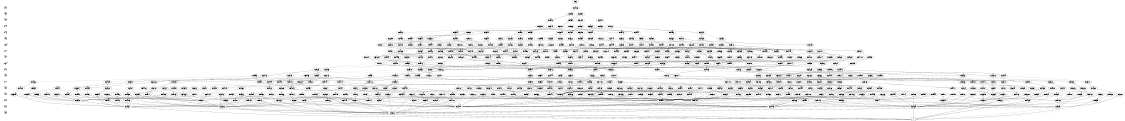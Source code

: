 digraph "DD" {
size = "7.5,10"
center = true;
edge [dir = none];
{ node [shape = plaintext];
  edge [style = invis];
  "CONST NODES" [style = invis];
" b[5] " -> " a[5] " -> " a[4] " -> " b[4] " -> " b[6] " -> " a[6] " -> " op[0] " -> " b[7] " -> " a[7] " -> " op[1] " -> " b[2] " -> " a[2] " -> " b[1] " -> " a[0] " -> " a[1] " -> " b[0] " -> " b[3] " -> " a[3] " -> "CONST NODES"; 
}
{ rank = same; node [shape = box]; edge [style = invis];
"  is_eq  "; }
{ rank = same; " b[5] ";
"0x29733";
}
{ rank = same; " a[5] ";
"0x2f9ed";
"0x2f9e0";
}
{ rank = same; " a[4] ";
"0x2a093";
"0x31ed7";
"0x3d7d4";
"0x29fe9";
}
{ rank = same; " b[4] ";
"0x2f8c4";
"0x3d64d";
"0x29783";
"0x2f8e5";
"0x3a369";
"0x2f62f";
"0x3d617";
"0x3d5de";
}
{ rank = same; " b[6] ";
"0x29fa6";
"0x2a348";
"0x2f84a";
"0x382d9";
"0x2f6dd";
"0x2f3da";
"0x33b02";
"0x2f801";
"0x340ca";
"0x35415";
"0x2f951";
"0x2fa87";
"0x2fa43";
"0x2f499";
}
{ rank = same; " a[6] ";
"0x3d525";
"0x2a32f";
"0x3d550";
"0x2f995";
"0x29a08";
"0x2f925";
"0x3acce";
"0x2f6ce";
"0x2f63d";
"0x3d598";
"0x3d5db";
"0x382be";
"0x2fae4";
"0x2f528";
"0x392a6";
"0x2a07c";
"0x2fa67";
"0x2981c";
"0x3d55b";
"0x2f6ab";
"0x313ac";
"0x2f6af";
"0x2f95a";
"0x3d74f";
"0x37513";
"0x2f392";
"0x3ac9f";
"0x3bbc3";
}
{ rank = same; " op[0] ";
"0x2f578";
"0x325c0";
"0x2a023";
"0x2f468";
"0x2fa1e";
"0x29fd4";
"0x3d5f5";
"0x2f75b";
"0x3721e";
"0x3d758";
"0x29a5b";
"0x2f39c";
"0x2f9a9";
"0x298f1";
"0x29908";
"0x2f3c9";
"0x2f423";
"0x2f86c";
"0x2fa6d";
"0x2fac1";
"0x3d6d3";
"0x29803";
"0x3d7a9";
"0x382dc";
"0x31f91";
"0x29a2c";
"0x2f85f";
"0x2f49e";
"0x2f44d";
"0x2a209";
"0x2a367";
"0x2f6f7";
"0x326e3";
"0x3d6d8";
"0x298cc";
"0x3a564";
"0x2f787";
}
{ rank = same; " b[7] ";
"0x2979a";
"0x317b1";
"0x29ff7";
"0x2f9a8";
"0x3d5af";
"0x31fa6";
"0x3d59b";
"0x3d569";
"0x298e8";
"0x33630";
"0x2f7e0";
"0x31a8a";
"0x2a1c5";
"0x2a01d";
"0x29709";
"0x3d7a4";
"0x3d5c9";
"0x2a308";
"0x2a2ab";
"0x2992f";
"0x33703";
"0x2f614";
"0x3ad30";
"0x2fa37";
"0x3d5fb";
"0x2a0f1";
"0x299e8";
"0x3d6ca";
"0x3781b";
"0x3d50b";
"0x29fc0";
"0x29a95";
"0x3bd94";
"0x2fa4a";
"0x2f563";
"0x2f921";
"0x3d6e8";
"0x3d574";
"0x381fd";
"0x2f500";
"0x29893";
}
{ rank = same; " a[7] ";
"0x2988d";
"0x2a2ac";
"0x2f5d3";
"0x298e3";
"0x29a9e";
"0x2f3be";
"0x3957a";
"0x2a070";
"0x2f51b";
"0x2f83c";
"0x350d5";
"0x3caa6";
"0x2f9d6";
"0x2a2f6";
"0x29998";
"0x2f869";
"0x3a074";
"0x38abc";
"0x2f696";
"0x2f5a6";
"0x2f4f9";
"0x32995";
"0x2971e";
"0x3d5dc";
"0x2f3f7";
"0x2f620";
"0x38fdd";
"0x2f914";
"0x29fa3";
"0x3d51a";
"0x2f3ae";
"0x3d82b";
"0x3d743";
"0x2f3eb";
"0x2a0e2";
"0x29a9b";
"0x298cf";
"0x2f894";
"0x3001d";
"0x3d68b";
"0x2f5c4";
"0x3d615";
"0x2f6eb";
"0x3acec";
"0x2f553";
"0x2f790";
"0x2f7b1";
"0x3d7a5";
}
{ rank = same; " op[1] ";
"0x3acc4";
"0x38c44";
"0x3d13b";
"0x2f887";
"0x2fa69";
"0x2f6f4";
"0x37b14";
"0x3a4ae";
"0x3069a";
"0x3d597";
"0x2f80e";
"0x2f62c";
"0x297d8";
"0x2a0a0";
"0x2f8fd";
"0x386cf";
"0x2a2a0";
"0x29f94";
"0x2a08b";
"0x3d516";
"0x2fae6";
"0x30c9c";
"0x2fa73";
"0x2fd4f";
"0x2f4f3";
"0x2f5b0";
"0x3d638";
}
{ rank = same; " b[2] ";
"0x2f486";
"0x29948";
"0x3b266";
"0x3d5ac";
"0x2fa0b";
"0x3d5a7";
"0x31f8e";
"0x2a0f0";
"0x299e6";
"0x3d596";
"0x2f676";
"0x2f958";
"0x326e6";
"0x3d757";
"0x2a34e";
"0x2f904";
"0x2a0d8";
"0x2f538";
"0x296f2";
"0x3d689";
}
{ rank = same; " a[2] ";
"0x2f833";
"0x3bd2d";
"0x2f74e";
"0x2a011";
"0x36191";
"0x2f6e6";
"0x2a094";
"0x2a203";
"0x3c364";
"0x2fac9";
"0x29874";
"0x29a81";
"0x2f597";
"0x2f9f5";
"0x2f8e2";
"0x2f8ad";
"0x2f40a";
"0x299ed";
"0x2a2c2";
"0x3d692";
"0x2f44a";
"0x2f726";
"0x35746";
"0x3d7e5";
"0x299ff";
"0x29fde";
"0x3bbc5";
"0x32e11";
"0x31dd0";
"0x29a2f";
"0x29715";
"0x3d5cb";
"0x30320";
"0x2f835";
"0x2fa82";
"0x3d5f1";
"0x2f77f";
"0x3c3bd";
}
{ rank = same; " b[1] ";
"0x2a268";
"0x29a62";
"0x2f900";
"0x37b3c";
"0x2f5bb";
"0x35e8f";
"0x2a281";
"0x3d67b";
"0x2a336";
"0x32dd7";
"0x29fa1";
"0x2f7dd";
"0x2f645";
"0x2f435";
"0x297f9";
"0x362a1";
"0x2a17d";
"0x297a7";
"0x2f52f";
"0x3d5c6";
"0x29a7b";
"0x2a2c9";
"0x2f8bf";
"0x2972d";
"0x2fb06";
"0x298a0";
"0x2a075";
"0x2a347";
"0x2fa5d";
"0x2a116";
"0x38b66";
"0x3d71e";
"0x3d62e";
"0x2f76e";
"0x2a206";
"0x3d50a";
"0x2a140";
"0x2f569";
"0x3d5c2";
"0x2f459";
"0x374d5";
"0x2f758";
"0x2f61b";
"0x2a0c2";
"0x3d567";
"0x2fac6";
"0x2fa13";
}
{ rank = same; " a[0] ";
"0x29a4d";
"0x3d76f";
"0x2f8a0";
"0x3d900";
"0x29fd2";
"0x2f6cb";
"0x31f92";
"0x3d731";
"0x2a0d5";
"0x354b3";
"0x3d7e4";
"0x29911";
"0x2f7b9";
"0x297f8";
"0x2f53b";
"0x2f788";
"0x3d66f";
"0x2f8d9";
"0x3d75f";
"0x3d68e";
"0x2a2ce";
"0x2a067";
"0x3d587";
"0x2fdb5";
"0x2f642";
"0x2f38b";
"0x3ccf4";
"0x2989c";
"0x2a1ce";
"0x2986c";
"0x29aa0";
"0x2f550";
"0x2a2d2";
"0x2f5ea";
"0x3d124";
"0x2f972";
"0x2f543";
"0x296f8";
"0x3d858";
"0x3d12f";
"0x2f50e";
"0x3acc1";
"0x2f77b";
"0x2f7b6";
"0x2a18d";
"0x3d51d";
"0x3d8fd";
"0x2a1c7";
"0x297c9";
"0x2faa7";
"0x2f905";
"0x29a0b";
"0x2f69e";
"0x2fa8a";
"0x3d8e7";
"0x3d727";
"0x358d4";
"0x2f792";
"0x29a23";
"0x2a09d";
"0x3d6c5";
"0x2f5e0";
"0x29ff2";
"0x3146e";
"0x2f6fd";
"0x2f924";
"0x2f827";
"0x3d8c5";
"0x2f4af";
"0x39932";
"0x3d8ce";
"0x3d787";
"0x2a328";
"0x3d728";
"0x2f90e";
"0x2f98d";
"0x3d6ef";
"0x3d836";
"0x2998c";
"0x2f7cb";
"0x2a0b3";
"0x2f427";
"0x2f60f";
"0x29926";
"0x2a2af";
"0x2f86f";
"0x2a288";
}
{ rank = same; " a[1] ";
"0x2a13f";
"0x36c13";
"0x3d530";
"0x31b65";
"0x2a2f7";
"0x2a04e";
"0x3d789";
"0x3ac9e";
"0x2a115";
"0x3d8cd";
"0x3d552";
"0x2f4fc";
"0x2a05e";
"0x2f598";
"0x2f3b9";
"0x38967";
"0x298d3";
"0x35e3f";
"0x379da";
"0x3d750";
"0x3d607";
"0x2f75f";
"0x29f92";
"0x2f96f";
"0x2a007";
"0x3d826";
"0x2a054";
"0x3d553";
"0x2f8c1";
"0x2a1f9";
"0x2f964";
"0x2f69f";
"0x3d6f9";
"0x3d6cd";
"0x3a4af";
"0x2a188";
"0x3d7b7";
"0x3aa64";
"0x2f728";
"0x299d7";
"0x2a32a";
"0x2fadd";
"0x2f80d";
"0x386c5";
"0x2f637";
"0x2fa0e";
"0x2f685";
"0x2a19c";
"0x2f57f";
"0x2f48d";
"0x3d816";
"0x2fadf";
"0x2988e";
"0x2f37c";
"0x2a22a";
"0x2995b";
"0x325be";
"0x3d6c2";
"0x2a1bb";
"0x298ce";
"0x2f9e4";
"0x29719";
"0x3d6b0";
"0x2f83f";
"0x2fa77";
"0x2f535";
"0x3d7c8";
"0x29a3e";
"0x2f870";
"0x298d1";
"0x3d65c";
"0x2a05c";
"0x3d77d";
"0x2f8c0";
"0x2f508";
"0x2f38f";
"0x3d593";
"0x3d7cd";
"0x3d72e";
"0x2f3e9";
"0x2fb17";
"0x2f79e";
"0x3d6d1";
"0x3d6ce";
"0x2f789";
"0x3d59a";
"0x2a249";
"0x2f8ac";
"0x2f41d";
"0x38fde";
"0x299f6";
"0x2a159";
"0x3d568";
"0x3aca4";
"0x2a25d";
"0x3d81d";
"0x381e1";
"0x2a0c3";
"0x35413";
"0x29fa9";
"0x313ae";
"0x35baf";
"0x2f781";
"0x2a256";
"0x2f477";
}
{ rank = same; " b[0] ";
"0x2a323";
"0x2f5ba";
"0x2a004";
"0x2f434";
"0x39c88";
"0x2f6b5";
"0x296cf";
"0x2a30c";
"0x3d817";
"0x3d838";
"0x2a271";
"0x2a193";
"0x30271";
"0x2f809";
"0x3b514";
"0x3d749";
"0x2f78a";
"0x2a10c";
"0x2a129";
"0x2f6fc";
"0x2a003";
"0x33e21";
"0x3d6c9";
"0x29814";
"0x2978b";
"0x2f7aa";
"0x299c8";
"0x2f9a0";
"0x29f9d";
"0x297d5";
"0x2a18e";
"0x2a066";
"0x2f800";
"0x2f3b5";
}
{ rank = same; " b[3] ";
"0x296c3";
"0x2970a";
"0x296fb";
"0x296fa";
"0x296d4";
"0x297a3";
}
{ rank = same; " a[3] ";
"0x296c2";
}
{ rank = same; "CONST NODES";
{ node [shape = box]; "0x296be";
}
}
"  is_eq  " -> "0x29733" [style = dotted];
"0x29733" -> "0x2f9ed";
"0x29733" -> "0x2f9e0" [style = dotted];
"0x2f9ed" -> "0x2a093";
"0x2f9ed" -> "0x31ed7" [style = dashed];
"0x2f9e0" -> "0x29fe9";
"0x2f9e0" -> "0x3d7d4" [style = dotted];
"0x2a093" -> "0x3d64d";
"0x2a093" -> "0x3d5de" [style = dashed];
"0x31ed7" -> "0x2f8c4";
"0x31ed7" -> "0x3a369" [style = dotted];
"0x3d7d4" -> "0x2f62f";
"0x3d7d4" -> "0x29783" [style = dashed];
"0x29fe9" -> "0x3d617";
"0x29fe9" -> "0x2f8e5" [style = dotted];
"0x2f8c4" -> "0x340ca";
"0x2f8c4" -> "0x2f84a" [style = dashed];
"0x3d64d" -> "0x2f3da";
"0x3d64d" -> "0x33b02" [style = dotted];
"0x29783" -> "0x35415";
"0x29783" -> "0x2f951" [style = dashed];
"0x2f8e5" -> "0x2fa43";
"0x2f8e5" -> "0x2f6dd" [style = dotted];
"0x3a369" -> "0x2f499";
"0x3a369" -> "0x382d9" [style = dotted];
"0x2f62f" -> "0x2fa87";
"0x2f62f" -> "0x29fa6" [style = dotted];
"0x3d617" -> "0x2f801";
"0x3d617" -> "0x33b02" [style = dotted];
"0x3d5de" -> "0x2f499";
"0x3d5de" -> "0x2a348" [style = dashed];
"0x29fa6" -> "0x2f63d";
"0x29fa6" -> "0x2a07c" [style = dotted];
"0x2a348" -> "0x382be";
"0x2a348" -> "0x29a08" [style = dashed];
"0x2f84a" -> "0x3d5db";
"0x2f84a" -> "0x3d74f" [style = dotted];
"0x382d9" -> "0x2f995";
"0x382d9" -> "0x2f6ce" [style = dashed];
"0x2f6dd" -> "0x2f6af";
"0x2f6dd" -> "0x2f6ab" [style = dotted];
"0x2f3da" -> "0x3d550";
"0x2f3da" -> "0x3ac9f" [style = dashed];
"0x33b02" -> "0x2f95a";
"0x33b02" -> "0x37513" [style = dotted];
"0x2f801" -> "0x2fae4";
"0x2f801" -> "0x2981c" [style = dotted];
"0x340ca" -> "0x2f392";
"0x340ca" -> "0x2f528" [style = dashed];
"0x35415" -> "0x2a32f";
"0x35415" -> "0x3d598" [style = dashed];
"0x2f951" -> "0x313ac";
"0x2f951" -> "0x3d55b" [style = dashed];
"0x2fa87" -> "0x3bbc3";
"0x2fa87" -> "0x2f925" [style = dashed];
"0x2fa43" -> "0x3d525";
"0x2fa43" -> "0x392a6" [style = dotted];
"0x2f499" -> "0x2fa67";
"0x2f499" -> "0x3acce" [style = dashed];
"0x3d525" -> "0x31f91";
"0x3d525" -> "0x2f85f" [style = dashed];
"0x2a32f" -> "0x3d5f5";
"0x2a32f" -> "0x382dc" [style = dashed];
"0x3d550" -> "0x3a564";
"0x3d550" -> "0x2f9a9" [style = dotted];
"0x2f995" -> "0x3d6d8";
"0x2f995" -> "0x298f1" [style = dashed];
"0x29a08" -> "0x29803";
"0x29a08" -> "0x2f787" [style = dashed];
"0x2f925" -> "0x2f3c9";
"0x2f925" -> "0x2fa1e" [style = dashed];
"0x3acce" -> "0x29fd4";
"0x3acce" -> "0x29a2c" [style = dashed];
"0x2f6ce" -> "0x29a5b";
"0x2f6ce" -> "0x3d6d8" [style = dashed];
"0x2f63d" -> "0x2f49e";
"0x2f63d" -> "0x3721e" [style = dashed];
"0x3d598" -> "0x2f578";
"0x3d598" -> "0x3d5f5" [style = dashed];
"0x3d5db" -> "0x2f44d";
"0x3d5db" -> "0x298cc" [style = dashed];
"0x382be" -> "0x2f787";
"0x382be" -> "0x298f1" [style = dotted];
"0x2fae4" -> "0x2fa6d";
"0x2fae4" -> "0x3a564" [style = dashed];
"0x2f528" -> "0x3d758";
"0x2f528" -> "0x326e3" [style = dashed];
"0x392a6" -> "0x2f39c";
"0x392a6" -> "0x31f91" [style = dotted];
"0x2a07c" -> "0x2f75b";
"0x2a07c" -> "0x2f49e" [style = dotted];
"0x2fa67" -> "0x29a2c";
"0x2fa67" -> "0x2a209" [style = dashed];
"0x2981c" -> "0x325c0";
"0x2981c" -> "0x2fa6d" [style = dotted];
"0x3d55b" -> "0x29908";
"0x3d55b" -> "0x2f468" [style = dashed];
"0x2f6ab" -> "0x2a023";
"0x2f6ab" -> "0x2fac1" [style = dotted];
"0x313ac" -> "0x2f468";
"0x313ac" -> "0x2a367" [style = dotted];
"0x2f6af" -> "0x2fac1";
"0x2f6af" -> "0x2f787" [style = dashed];
"0x2f95a" -> "0x2f86c";
"0x2f95a" -> "0x298cc" [style = dashed];
"0x3d74f" -> "0x3d7a9";
"0x3d74f" -> "0x2f44d" [style = dotted];
"0x37513" -> "0x2f423";
"0x37513" -> "0x2f86c" [style = dotted];
"0x2f392" -> "0x326e3";
"0x2f392" -> "0x2f9a9" [style = dashed];
"0x3ac9f" -> "0x3d6d3";
"0x3ac9f" -> "0x3a564" [style = dashed];
"0x3bbc3" -> "0x2fa1e";
"0x3bbc3" -> "0x2f6f7" [style = dotted];
"0x2f578" -> "0x2979a";
"0x2f578" -> "0x31fa6" [style = dotted];
"0x325c0" -> "0x3d5c9";
"0x325c0" -> "0x2f9a8" [style = dashed];
"0x2a023" -> "0x3d5c9";
"0x2a023" -> "0x2f9a8" [style = dotted];
"0x2f468" -> "0x2992f";
"0x2f468" -> "0x33703" [style = dashed];
"0x2fa1e" -> "0x2992f";
"0x2fa1e" -> "0x33703" [style = dotted];
"0x29fd4" -> "0x2979a";
"0x29fd4" -> "0x3781b" [style = dashed];
"0x3d5f5" -> "0x3d5af";
"0x3d5f5" -> "0x2f563" [style = dotted];
"0x2f75b" -> "0x381fd";
"0x2f75b" -> "0x317b1" [style = dotted];
"0x3721e" -> "0x3bd94";
"0x3721e" -> "0x29a95" [style = dotted];
"0x3d758" -> "0x298e8";
"0x3d758" -> "0x2a01d" [style = dashed];
"0x29a5b" -> "0x298e8";
"0x29a5b" -> "0x2a01d" [style = dotted];
"0x2f39c" -> "0x3d574";
"0x2f39c" -> "0x3d6e8" [style = dashed];
"0x2f9a9" -> "0x29709";
"0x2f9a9" -> "0x2a308" [style = dashed];
"0x298f1" -> "0x29709";
"0x298f1" -> "0x2a308" [style = dotted];
"0x29908" -> "0x2fa4a";
"0x29908" -> "0x299e8" [style = dashed];
"0x2f3c9" -> "0x2fa4a";
"0x2f3c9" -> "0x299e8" [style = dotted];
"0x2f423" -> "0x381fd";
"0x2f423" -> "0x3d6e8" [style = dashed];
"0x2f86c" -> "0x3d50b";
"0x2f86c" -> "0x3d7a4" [style = dashed];
"0x2fa6d" -> "0x2a0f1";
"0x2fa6d" -> "0x3d6ca" [style = dashed];
"0x2fac1" -> "0x2a0f1";
"0x2fac1" -> "0x3d6ca" [style = dotted];
"0x3d6d3" -> "0x2fa4a";
"0x3d6d3" -> "0x31a8a" [style = dashed];
"0x29803" -> "0x2fa4a";
"0x29803" -> "0x31a8a" [style = dotted];
"0x3d7a9" -> "0x2f614";
"0x3d7a9" -> "0x3781b" [style = dashed];
"0x382dc" -> "0x2a2ab";
"0x382dc" -> "0x33630" [style = dotted];
"0x31f91" -> "0x3d59b";
"0x31f91" -> "0x3d7a4" [style = dashed];
"0x29a2c" -> "0x3d5af";
"0x29a2c" -> "0x29fc0" [style = dashed];
"0x2f85f" -> "0x2f500";
"0x2f85f" -> "0x3ad30" [style = dashed];
"0x2f49e" -> "0x3d50b";
"0x2f49e" -> "0x3d5fb" [style = dotted];
"0x2f44d" -> "0x2fa37";
"0x2f44d" -> "0x3d569" [style = dashed];
"0x2a209" -> "0x2a2ab";
"0x2a209" -> "0x29ff7" [style = dashed];
"0x2a367" -> "0x29709";
"0x2a367" -> "0x29893" [style = dashed];
"0x2f6f7" -> "0x29709";
"0x2f6f7" -> "0x29893" [style = dotted];
"0x326e3" -> "0x2a1c5";
"0x326e3" -> "0x2f7e0" [style = dashed];
"0x3d6d8" -> "0x2a1c5";
"0x3d6d8" -> "0x2f7e0" [style = dotted];
"0x298cc" -> "0x3bd94";
"0x298cc" -> "0x3ad30" [style = dashed];
"0x3a564" -> "0x2992f";
"0x3a564" -> "0x2f921" [style = dashed];
"0x2f787" -> "0x2992f";
"0x2f787" -> "0x2f921" [style = dotted];
"0x2979a" -> "0x2f83c";
"0x2979a" -> "0x2f5c4" [style = dashed];
"0x317b1" -> "0x2f620";
"0x317b1" -> "0x2a070" [style = dashed];
"0x29ff7" -> "0x3acec";
"0x29ff7" -> "0x2f3f7" [style = dotted];
"0x2f9a8" -> "0x2f4f9";
"0x2f9a8" -> "0x2f790" [style = dashed];
"0x3d5af" -> "0x29fa3";
"0x3d5af" -> "0x2f5c4" [style = dashed];
"0x31fa6" -> "0x2f7b1";
"0x31fa6" -> "0x38fdd" [style = dashed];
"0x3d59b" -> "0x2a2f6";
"0x3d59b" -> "0x2a2f6" [style = dotted];
"0x3d569" -> "0x2f696";
"0x3d569" -> "0x2f553" [style = dotted];
"0x298e8" -> "0x2a0e2";
"0x298e8" -> "0x2f5a6" [style = dashed];
"0x33630" -> "0x2f914";
"0x33630" -> "0x298e3" [style = dotted];
"0x2f7e0" -> "0x3d82b";
"0x2f7e0" -> "0x29998" [style = dashed];
"0x31a8a" -> "0x3d615";
"0x31a8a" -> "0x2fa73" [style = dashed];
"0x2a1c5" -> "0x2f869";
"0x2a1c5" -> "0x2f5a6" [style = dashed];
"0x2a01d" -> "0x3d5dc";
"0x2a01d" -> "0x29998" [style = dashed];
"0x29709" -> "0x2f869";
"0x29709" -> "0x2f3ae" [style = dotted];
"0x3d7a4" -> "0x2f696";
"0x3d7a4" -> "0x2f696" [style = dotted];
"0x3d5c9" -> "0x298cf";
"0x3d5c9" -> "0x3d743" [style = dashed];
"0x2a308" -> "0x3d82b";
"0x2a308" -> "0x3001d" [style = dotted];
"0x2a2ab" -> "0x29fa3";
"0x2a2ab" -> "0x3d68b" [style = dotted];
"0x2992f" -> "0x29a9b";
"0x2992f" -> "0x38c44" [style = dashed];
"0x33703" -> "0x3caa6";
"0x33703" -> "0x2fae6" [style = dashed];
"0x2f614" -> "0x2a2ac";
"0x2f614" -> "0x2f3be" [style = dashed];
"0x3ad30" -> "0x2f696";
"0x3ad30" -> "0x2a2a0" [style = dashed];
"0x2fa37" -> "0x2f51b";
"0x2fa37" -> "0x2f5d3" [style = dotted];
"0x3d5fb" -> "0x350d5";
"0x3d5fb" -> "0x350d5" [style = dotted];
"0x2a0f1" -> "0x29a9b";
"0x2a0f1" -> "0x29a9b" [style = dotted];
"0x299e8" -> "0x3d51a";
"0x299e8" -> "0x2fae6" [style = dashed];
"0x3d6ca" -> "0x3d7a5";
"0x3d6ca" -> "0x3d7a5" [style = dotted];
"0x3781b" -> "0x32995";
"0x3781b" -> "0x3957a" [style = dashed];
"0x3d50b" -> "0x2f51b";
"0x3d50b" -> "0x2f51b" [style = dotted];
"0x29fc0" -> "0x3acec";
"0x29fc0" -> "0x3957a" [style = dashed];
"0x29a95" -> "0x350d5";
"0x29a95" -> "0x386cf" [style = dashed];
"0x3bd94" -> "0x2f51b";
"0x3bd94" -> "0x3069a" [style = dashed];
"0x2fa4a" -> "0x29a9e";
"0x2fa4a" -> "0x38c44" [style = dashed];
"0x2f563" -> "0x2f914";
"0x2f563" -> "0x38fdd" [style = dashed];
"0x2f921" -> "0x3d7a5";
"0x2f921" -> "0x2fa73" [style = dashed];
"0x3d6e8" -> "0x2f894";
"0x3d6e8" -> "0x2f6eb" [style = dashed];
"0x3d574" -> "0x2f9d6";
"0x3d574" -> "0x2971e" [style = dashed];
"0x381fd" -> "0x2f3eb";
"0x381fd" -> "0x3a074" [style = dashed];
"0x2f500" -> "0x2a2f6";
"0x2f500" -> "0x3d597" [style = dashed];
"0x29893" -> "0x38abc";
"0x29893" -> "0x2988d" [style = dotted];
"0x2988d" -> "0x2fae6";
"0x2988d" -> "0x2f62c" [style = dotted];
"0x2a2ac" -> "0x2a0a0";
"0x2a2ac" -> "0x2f6f4" [style = dashed];
"0x2f5d3" -> "0x2f6f4";
"0x2f5d3" -> "0x3069a" [style = dotted];
"0x298e3" -> "0x386cf";
"0x298e3" -> "0x2fd4f" [style = dotted];
"0x29a9e" -> "0x38c44";
"0x29a9e" -> "0x2f80e" [style = dotted];
"0x2f3be" -> "0x2f6f4";
"0x2f3be" -> "0x2a0a0" [style = dashed];
"0x3957a" -> "0x2a08b";
"0x3957a" -> "0x2f4f3" [style = dashed];
"0x2a070" -> "0x386cf";
"0x2a070" -> "0x2f5b0" [style = dashed];
"0x2f51b" -> "0x3069a";
"0x2f51b" -> "0x3069a" [style = dotted];
"0x2f83c" -> "0x2f8fd";
"0x2f83c" -> "0x37b14" [style = dashed];
"0x350d5" -> "0x386cf";
"0x350d5" -> "0x386cf" [style = dotted];
"0x3caa6" -> "0x2fae6";
"0x3caa6" -> "0x2fae6" [style = dotted];
"0x2f9d6" -> "0x30c9c";
"0x2f9d6" -> "0x37b14" [style = dashed];
"0x2a2f6" -> "0x3d597";
"0x2a2f6" -> "0x3d597" [style = dotted];
"0x29998" -> "0x2fa69";
"0x29998" -> "0x297d8" [style = dashed];
"0x2f869" -> "0x3acc4";
"0x2f869" -> "0x38c44" [style = dashed];
"0x3a074" -> "0x3069a";
"0x3a074" -> "0x3d516" [style = dashed];
"0x38abc" -> "0x2f62c";
"0x38abc" -> "0x2fae6" [style = dashed];
"0x2f696" -> "0x2a2a0";
"0x2f696" -> "0x2a2a0" [style = dotted];
"0x2f5a6" -> "0x2f80e";
"0x2f5a6" -> "0x3acc4" [style = dashed];
"0x2f4f9" -> "0x3a4ae";
"0x2f4f9" -> "0x2fa69" [style = dashed];
"0x32995" -> "0x2f4f3";
"0x32995" -> "0x2a08b" [style = dashed];
"0x2971e" -> "0x3d597";
"0x2971e" -> "0x30c9c" [style = dashed];
"0x3d5dc" -> "0x297d8";
"0x3d5dc" -> "0x2fa69" [style = dashed];
"0x2f3f7" -> "0x2a2a0";
"0x2f3f7" -> "0x2f4f3" [style = dotted];
"0x2f620" -> "0x2f5b0";
"0x2f620" -> "0x29f94" [style = dashed];
"0x38fdd" -> "0x29f94";
"0x38fdd" -> "0x2fd4f" [style = dashed];
"0x2f914" -> "0x2fd4f";
"0x2f914" -> "0x386cf" [style = dashed];
"0x29fa3" -> "0x2f8fd";
"0x29fa3" -> "0x3d597" [style = dashed];
"0x3d51a" -> "0x2fae6";
"0x3d51a" -> "0x2f887" [style = dotted];
"0x2f3ae" -> "0x38c44";
"0x2f3ae" -> "0x3acc4" [style = dotted];
"0x3d82b" -> "0x297d8";
"0x3d82b" -> "0x2fa73" [style = dashed];
"0x3d743" -> "0x38c44";
"0x3d743" -> "0x3d13b" [style = dashed];
"0x2f3eb" -> "0x3d516";
"0x2f3eb" -> "0x2f6f4" [style = dashed];
"0x2a0e2" -> "0x3acc4";
"0x2a0e2" -> "0x2f80e" [style = dashed];
"0x29a9b" -> "0x38c44";
"0x29a9b" -> "0x38c44" [style = dotted];
"0x298cf" -> "0x3d13b";
"0x298cf" -> "0x2f80e" [style = dashed];
"0x2f894" -> "0x3d638";
"0x2f894" -> "0x2a08b" [style = dashed];
"0x3001d" -> "0x2fa73";
"0x3001d" -> "0x297d8" [style = dotted];
"0x3d68b" -> "0x3d597";
"0x3d68b" -> "0x2f8fd" [style = dotted];
"0x2f5c4" -> "0x37b14";
"0x2f5c4" -> "0x2f8fd" [style = dashed];
"0x3d615" -> "0x2fa73";
"0x3d615" -> "0x2fa69" [style = dotted];
"0x2f6eb" -> "0x2a2a0";
"0x2f6eb" -> "0x3d638" [style = dashed];
"0x3acec" -> "0x2f4f3";
"0x3acec" -> "0x2a2a0" [style = dashed];
"0x2f553" -> "0x2a08b";
"0x2f553" -> "0x2a2a0" [style = dotted];
"0x2f790" -> "0x2fa73";
"0x2f790" -> "0x3a4ae" [style = dashed];
"0x2f7b1" -> "0x2fd4f";
"0x2f7b1" -> "0x29f94" [style = dashed];
"0x3d7a5" -> "0x2fa73";
"0x3d7a5" -> "0x2fa73" [style = dotted];
"0x3acc4" -> "0x2a0d8";
"0x3acc4" -> "0x2f538" [style = dashed];
"0x38c44" -> "0x2f904";
"0x38c44" -> "0x2f676" [style = dashed];
"0x3d13b" -> "0x29948";
"0x3d13b" -> "0x299e6" [style = dashed];
"0x2f887" -> "0x2fa0b";
"0x2f887" -> "0x2a34e" [style = dashed];
"0x2fa69" -> "0x2fa0b";
"0x2fa69" -> "0x2a34e" [style = dotted];
"0x2f6f4" -> "0x326e6";
"0x2f6f4" -> "0x2f676" [style = dashed];
"0x37b14" -> "0x326e6";
"0x37b14" -> "0x2f676" [style = dotted];
"0x3a4ae" -> "0x3b266";
"0x3a4ae" -> "0x31f8e" [style = dotted];
"0x3069a" -> "0x2f904";
"0x3069a" -> "0x2f486" [style = dashed];
"0x3d597" -> "0x2f904";
"0x3d597" -> "0x2f486" [style = dotted];
"0x2f80e" -> "0x326e6";
"0x2f80e" -> "0x2f486" [style = dashed];
"0x2f62c" -> "0x3d757";
"0x2f62c" -> "0x296f2" [style = dashed];
"0x297d8" -> "0x3d757";
"0x297d8" -> "0x296f2" [style = dotted];
"0x2a0a0" -> "0x2a0d8";
"0x2a0a0" -> "0x299e6" [style = dashed];
"0x2f8fd" -> "0x2a0d8";
"0x2f8fd" -> "0x299e6" [style = dotted];
"0x386cf" -> "0x3d596";
"0x386cf" -> "0x2f958" [style = dashed];
"0x2a2a0" -> "0x3d596";
"0x2a2a0" -> "0x2f958" [style = dotted];
"0x29f94" -> "0x2fa0b";
"0x29f94" -> "0x3d5a7" [style = dashed];
"0x2a08b" -> "0x2fa0b";
"0x2a08b" -> "0x3d5a7" [style = dotted];
"0x3d516" -> "0x29948";
"0x3d516" -> "0x2f538" [style = dashed];
"0x2fae6" -> "0x3d596";
"0x2fae6" -> "0x3d5ac" [style = dashed];
"0x30c9c" -> "0x29948";
"0x30c9c" -> "0x2f538" [style = dotted];
"0x2fa73" -> "0x3d596";
"0x2fa73" -> "0x3d5ac" [style = dotted];
"0x2fd4f" -> "0x3d757";
"0x2fd4f" -> "0x2a0f0" [style = dashed];
"0x2f4f3" -> "0x3d757";
"0x2f4f3" -> "0x2a0f0" [style = dotted];
"0x2f5b0" -> "0x3b266";
"0x2f5b0" -> "0x3d689" [style = dashed];
"0x3d638" -> "0x3b266";
"0x3d638" -> "0x3d689" [style = dotted];
"0x2f486" -> "0x299ed";
"0x2f486" -> "0x3c3bd" [style = dotted];
"0x29948" -> "0x2a203";
"0x29948" -> "0x2a094" [style = dotted];
"0x3b266" -> "0x29a2f";
"0x3b266" -> "0x29a81" [style = dotted];
"0x3d5ac" -> "0x31dd0";
"0x3d5ac" -> "0x2f9f5" [style = dotted];
"0x2fa0b" -> "0x2f835";
"0x2fa0b" -> "0x3bd2d" [style = dotted];
"0x3d5a7" -> "0x29fde";
"0x3d5a7" -> "0x2f833" [style = dotted];
"0x31f8e" -> "0x3bbc5";
"0x31f8e" -> "0x35746" [style = dotted];
"0x2a0f0" -> "0x32e11";
"0x2a0f0" -> "0x3c364" [style = dotted];
"0x299e6" -> "0x2fa82";
"0x299e6" -> "0x2a011" [style = dotted];
"0x3d596" -> "0x2f77f";
"0x3d596" -> "0x35e8f" [style = dotted];
"0x2f676" -> "0x2f597";
"0x2f676" -> "0x2f44a" [style = dotted];
"0x2f958" -> "0x3d5f1";
"0x2f958" -> "0x3d5cb" [style = dotted];
"0x326e6" -> "0x29874";
"0x326e6" -> "0x3d7e5" [style = dotted];
"0x3d757" -> "0x2a2c2";
"0x3d757" -> "0x2fac9" [style = dotted];
"0x2a34e" -> "0x299ff";
"0x2a34e" -> "0x2f74e" [style = dotted];
"0x2f904" -> "0x3d692";
"0x2f904" -> "0x3d692" [style = dotted];
"0x2a0d8" -> "0x2f726";
"0x2a0d8" -> "0x36191" [style = dotted];
"0x2f538" -> "0x30320";
"0x2f538" -> "0x2f6e6" [style = dotted];
"0x296f2" -> "0x29715";
"0x296f2" -> "0x2f8ad" [style = dotted];
"0x3d689" -> "0x2f40a";
"0x3d689" -> "0x2f8e2" [style = dotted];
"0x2f833" -> "0x362a1";
"0x2f833" -> "0x2f76e" [style = dashed];
"0x3bd2d" -> "0x2fa13";
"0x3bd2d" -> "0x2a347" [style = dashed];
"0x2f74e" -> "0x2a075";
"0x2f74e" -> "0x2a2c9" [style = dashed];
"0x2a011" -> "0x3d71e";
"0x2a011" -> "0x2f435" [style = dotted];
"0x36191" -> "0x2972d";
"0x36191" -> "0x2a0c2" [style = dotted];
"0x2f6e6" -> "0x3d5c2";
"0x2f6e6" -> "0x2f900" [style = dotted];
"0x2a094" -> "0x3d50a";
"0x2a094" -> "0x2fb06" [style = dotted];
"0x2a203" -> "0x2fb06";
"0x2a203" -> "0x3d567" [style = dashed];
"0x3c364" -> "0x2f645";
"0x3c364" -> "0x2a140" [style = dashed];
"0x2fac9" -> "0x2a116";
"0x2fac9" -> "0x38b66" [style = dashed];
"0x29874" -> "0x2a336";
"0x29874" -> "0x3d567" [style = dotted];
"0x29a81" -> "0x2fac6";
"0x29a81" -> "0x3d62e" [style = dashed];
"0x2f597" -> "0x2f7dd";
"0x2f597" -> "0x2f569" [style = dashed];
"0x2f9f5" -> "0x29fa1";
"0x2f9f5" -> "0x2a268" [style = dashed];
"0x2f8e2" -> "0x32dd7";
"0x2f8e2" -> "0x3d67b" [style = dashed];
"0x2f8ad" -> "0x297f9";
"0x2f8ad" -> "0x2a17d" [style = dashed];
"0x2f40a" -> "0x3d67b";
"0x2f40a" -> "0x2f61b" [style = dashed];
"0x299ed" -> "0x2a206";
"0x299ed" -> "0x3d5c6" [style = dashed];
"0x2a2c2" -> "0x38b66";
"0x2a2c2" -> "0x35e8f" [style = dashed];
"0x3d692" -> "0x2f5bb";
"0x3d692" -> "0x2f5bb" [style = dotted];
"0x2f44a" -> "0x2f569";
"0x2f44a" -> "0x2f7dd" [style = dotted];
"0x2f726" -> "0x2a0c2";
"0x2f726" -> "0x2f5bb" [style = dashed];
"0x35746" -> "0x29a7b";
"0x35746" -> "0x297a7" [style = dashed];
"0x3d7e5" -> "0x37b3c";
"0x3d7e5" -> "0x2a336" [style = dotted];
"0x299ff" -> "0x374d5";
"0x299ff" -> "0x29a62" [style = dotted];
"0x29fde" -> "0x2f76e";
"0x29fde" -> "0x2f61b" [style = dotted];
"0x3bbc5" -> "0x2f459";
"0x3bbc5" -> "0x29a62" [style = dashed];
"0x32e11" -> "0x2a140";
"0x32e11" -> "0x2f758" [style = dashed];
"0x31dd0" -> "0x2f52f";
"0x31dd0" -> "0x29fa1" [style = dotted];
"0x29a2f" -> "0x3d62e";
"0x29a2f" -> "0x2fa5d" [style = dashed];
"0x29715" -> "0x2f8bf";
"0x29715" -> "0x29fa1" [style = dashed];
"0x3d5cb" -> "0x2f758";
"0x3d5cb" -> "0x2a281" [style = dashed];
"0x30320" -> "0x2f900";
"0x30320" -> "0x2f569" [style = dotted];
"0x2f835" -> "0x2a347";
"0x2f835" -> "0x2fa5d" [style = dotted];
"0x2fa82" -> "0x2f435";
"0x2fa82" -> "0x3d5c6" [style = dotted];
"0x3d5f1" -> "0x2a281";
"0x3d5f1" -> "0x2f758" [style = dotted];
"0x2f77f" -> "0x35e8f";
"0x2f77f" -> "0x35e8f" [style = dotted];
"0x3c3bd" -> "0x298a0";
"0x3c3bd" -> "0x2a206" [style = dotted];
"0x2a268" -> "0x2a1ce";
"0x2a268" -> "0x2f6fd" [style = dotted];
"0x29a62" -> "0x3d8ce";
"0x29a62" -> "0x2986c" [style = dotted];
"0x2f900" -> "0x2f90e";
"0x2f900" -> "0x296f8" [style = dotted];
"0x37b3c" -> "0x2f788";
"0x37b3c" -> "0x2f6cb" [style = dotted];
"0x2f5bb" -> "0x3d6ef";
"0x2f5bb" -> "0x3d6ef" [style = dotted];
"0x35e8f" -> "0x354b3";
"0x35e8f" -> "0x2f69e" [style = dotted];
"0x2a281" -> "0x29926";
"0x2a281" -> "0x3d12f" [style = dotted];
"0x3d67b" -> "0x3ccf4";
"0x3d67b" -> "0x2f7cb" [style = dotted];
"0x2a336" -> "0x2f642";
"0x2a336" -> "0x3d836" [style = dotted];
"0x32dd7" -> "0x29a4d";
"0x32dd7" -> "0x29a23" [style = dotted];
"0x29fa1" -> "0x29aa0";
"0x29fa1" -> "0x3d75f" [style = dotted];
"0x2f7dd" -> "0x29a0b";
"0x2f7dd" -> "0x29a0b" [style = dotted];
"0x2f645" -> "0x2f4af";
"0x2f645" -> "0x3d66f" [style = dotted];
"0x2f435" -> "0x3d76f";
"0x2f435" -> "0x3d76f" [style = dotted];
"0x297f9" -> "0x2a067";
"0x297f9" -> "0x2989c" [style = dotted];
"0x362a1" -> "0x2a0b3";
"0x362a1" -> "0x2faa7" [style = dotted];
"0x2a17d" -> "0x2f792";
"0x2a17d" -> "0x2f7b9" [style = dotted];
"0x297a7" -> "0x29ff2";
"0x297a7" -> "0x2f86f" [style = dotted];
"0x2f52f" -> "0x2f38b";
"0x2f52f" -> "0x3d124" [style = dotted];
"0x3d5c6" -> "0x2f427";
"0x3d5c6" -> "0x3d6c5" [style = dotted];
"0x29a7b" -> "0x2a0d5";
"0x29a7b" -> "0x3d8c5" [style = dotted];
"0x2a2c9" -> "0x3d587";
"0x2a2c9" -> "0x2a2af" [style = dotted];
"0x2f8bf" -> "0x358d4";
"0x2f8bf" -> "0x3d7e4" [style = dotted];
"0x2972d" -> "0x3acc1";
"0x2972d" -> "0x2fa8a" [style = dotted];
"0x2fb06" -> "0x3d8fd";
"0x2fb06" -> "0x3d8fd" [style = dotted];
"0x298a0" -> "0x2f905";
"0x298a0" -> "0x3146e" [style = dotted];
"0x2a075" -> "0x3d728";
"0x2a075" -> "0x2f8a0" [style = dotted];
"0x2a347" -> "0x3d727";
"0x2a347" -> "0x39932" [style = dotted];
"0x2fa5d" -> "0x2f5ea";
"0x2fa5d" -> "0x2f827" [style = dotted];
"0x2a116" -> "0x2f543";
"0x2a116" -> "0x2a18d" [style = dotted];
"0x38b66" -> "0x2a09d";
"0x38b66" -> "0x2998c" [style = dotted];
"0x3d71e" -> "0x31f92";
"0x3d71e" -> "0x3d68e" [style = dotted];
"0x3d62e" -> "0x297c9";
"0x3d62e" -> "0x2a2d2" [style = dotted];
"0x2f76e" -> "0x29911";
"0x2f76e" -> "0x2f77b" [style = dotted];
"0x2a206" -> "0x2f8d9";
"0x2a206" -> "0x2a328" [style = dotted];
"0x3d50a" -> "0x2f53b";
"0x3d50a" -> "0x297f8" [style = dotted];
"0x2a140" -> "0x3d8e7";
"0x2a140" -> "0x2a1c7" [style = dotted];
"0x2f569" -> "0x2f550";
"0x2f569" -> "0x3d51d" [style = dotted];
"0x3d5c2" -> "0x2fdb5";
"0x3d5c2" -> "0x3d900" [style = dotted];
"0x2f459" -> "0x3d731";
"0x2f459" -> "0x29fd2" [style = dotted];
"0x374d5" -> "0x2f7b6";
"0x374d5" -> "0x2f5e0" [style = dotted];
"0x2f758" -> "0x2f972";
"0x2f758" -> "0x2f972" [style = dotted];
"0x2f61b" -> "0x2a288";
"0x2f61b" -> "0x2a288" [style = dotted];
"0x2a0c2" -> "0x2f60f";
"0x2a0c2" -> "0x2a2ce" [style = dotted];
"0x3d567" -> "0x3d858";
"0x3d567" -> "0x3d858" [style = dotted];
"0x2fac6" -> "0x3d787";
"0x2fac6" -> "0x2f924" [style = dotted];
"0x2fa13" -> "0x2f50e";
"0x2fa13" -> "0x2f98d" [style = dotted];
"0x29a4d" -> "0x3d7c8";
"0x29a4d" -> "0x2995b" [style = dashed];
"0x3d76f" -> "0x35e3f";
"0x3d76f" -> "0x3d8cd" [style = dashed];
"0x2f8a0" -> "0x3d552";
"0x2f8a0" -> "0x3d7b7" [style = dashed];
"0x3d900" -> "0x298d3";
"0x3d900" -> "0x3d530" [style = dashed];
"0x29fd2" -> "0x3d6f9";
"0x29fd2" -> "0x3d789" [style = dotted];
"0x2f6cb" -> "0x298d3";
"0x2f6cb" -> "0x2f96f" [style = dotted];
"0x31f92" -> "0x2a188";
"0x31f92" -> "0x386c5" [style = dotted];
"0x3d731" -> "0x2fa77";
"0x3d731" -> "0x2f800" [style = dashed];
"0x2a0d5" -> "0x3ac9e";
"0x2a0d5" -> "0x2a054" [style = dashed];
"0x354b3" -> "0x2f8c0";
"0x354b3" -> "0x2a1f9" [style = dotted];
"0x3d7e4" -> "0x3d6f9";
"0x3d7e4" -> "0x29a3e" [style = dotted];
"0x29911" -> "0x2f781";
"0x29911" -> "0x2f79e" [style = dashed];
"0x2f7b9" -> "0x2a159";
"0x2f7b9" -> "0x2a0c3" [style = dotted];
"0x297f8" -> "0x298d3";
"0x297f8" -> "0x3a4af" [style = dotted];
"0x2f53b" -> "0x3a4af";
"0x2f53b" -> "0x2995b" [style = dotted];
"0x2f788" -> "0x3d72e";
"0x2f788" -> "0x2f9e4" [style = dashed];
"0x3d66f" -> "0x3d593";
"0x3d66f" -> "0x2f3e9" [style = dashed];
"0x2f8d9" -> "0x3d65c";
"0x2f8d9" -> "0x29fa9" [style = dashed];
"0x3d75f" -> "0x3d552";
"0x3d75f" -> "0x2f598" [style = dashed];
"0x3d68e" -> "0x298d3";
"0x3d68e" -> "0x2f38f" [style = dashed];
"0x2a2ce" -> "0x35e3f";
"0x2a2ce" -> "0x325be" [style = dotted];
"0x2a067" -> "0x2f870";
"0x2a067" -> "0x2f48d" [style = dotted];
"0x3d587" -> "0x2f69f";
"0x3d587" -> "0x299f6" [style = dashed];
"0x2fdb5" -> "0x2f41d";
"0x2fdb5" -> "0x298ce" [style = dashed];
"0x2f642" -> "0x3d65c";
"0x2f642" -> "0x2fb17" [style = dotted];
"0x2f38b" -> "0x2f637";
"0x2f38b" -> "0x2a129" [style = dashed];
"0x3ccf4" -> "0x2a115";
"0x3ccf4" -> "0x2a30c" [style = dashed];
"0x2989c" -> "0x3d552";
"0x2989c" -> "0x2a25d" [style = dashed];
"0x2a1ce" -> "0x35baf";
"0x2a1ce" -> "0x2f3b5" [style = dashed];
"0x2986c" -> "0x2f535";
"0x2986c" -> "0x3d789" [style = dashed];
"0x29aa0" -> "0x3d6b0";
"0x29aa0" -> "0x3d59a" [style = dashed];
"0x2f550" -> "0x2f9a0";
"0x2f550" -> "0x299d7" [style = dotted];
"0x2a2d2" -> "0x2f800";
"0x2a2d2" -> "0x296c3" [style = dotted];
"0x2f5ea" -> "0x2f4fc";
"0x2f5ea" -> "0x38967" [style = dotted];
"0x3d124" -> "0x2f83f";
"0x3d124" -> "0x2f8c0" [style = dotted];
"0x2f972" -> "0x3d593";
"0x2f972" -> "0x298d3" [style = dashed];
"0x2f543" -> "0x2a2f7";
"0x2f543" -> "0x2a05c" [style = dashed];
"0x296f8" -> "0x35e3f";
"0x296f8" -> "0x2f508" [style = dashed];
"0x3d858" -> "0x3d750";
"0x3d858" -> "0x3d750" [style = dotted];
"0x3d12f" -> "0x2f728";
"0x3d12f" -> "0x298d3" [style = dotted];
"0x2f50e" -> "0x2f75f";
"0x2f50e" -> "0x3d6cd" [style = dashed];
"0x3acc1" -> "0x38fde";
"0x3acc1" -> "0x379da" [style = dashed];
"0x2f77b" -> "0x2f728";
"0x2f77b" -> "0x3d81d" [style = dotted];
"0x2f7b6" -> "0x3d6c2";
"0x2f7b6" -> "0x36c13" [style = dashed];
"0x2a18d" -> "0x2a129";
"0x2a18d" -> "0x313ae" [style = dotted];
"0x3d51d" -> "0x298d3";
"0x3d51d" -> "0x2a19c" [style = dashed];
"0x3d8fd" -> "0x35e3f";
"0x3d8fd" -> "0x35e3f" [style = dotted];
"0x2a1c7" -> "0x3d607";
"0x2a1c7" -> "0x325be" [style = dotted];
"0x297c9" -> "0x3d789";
"0x297c9" -> "0x35413" [style = dotted];
"0x2faa7" -> "0x3d593";
"0x2faa7" -> "0x2f96f" [style = dashed];
"0x2f905" -> "0x3d7cd";
"0x2f905" -> "0x29719" [style = dashed];
"0x29a0b" -> "0x298d3";
"0x29a0b" -> "0x3d593" [style = dashed];
"0x2f69e" -> "0x2a129";
"0x2f69e" -> "0x2970a" [style = dotted];
"0x2fa8a" -> "0x298d3";
"0x2fa8a" -> "0x2f3e9" [style = dotted];
"0x3d8e7" -> "0x2a32a";
"0x3d8e7" -> "0x2f789" [style = dashed];
"0x3d727" -> "0x2a249";
"0x3d727" -> "0x3d77d" [style = dotted];
"0x358d4" -> "0x29f92";
"0x358d4" -> "0x3aca4" [style = dashed];
"0x2f792" -> "0x2f964";
"0x2f792" -> "0x2f80d" [style = dashed];
"0x29a23" -> "0x3d593";
"0x29a23" -> "0x3a4af" [style = dashed];
"0x2a09d" -> "0x298d1";
"0x2a09d" -> "0x2a04e" [style = dotted];
"0x3d6c5" -> "0x3d750";
"0x3d6c5" -> "0x2f8ac" [style = dashed];
"0x2f5e0" -> "0x2f83f";
"0x2f5e0" -> "0x3d553" [style = dotted];
"0x29ff2" -> "0x2fa0e";
"0x29ff2" -> "0x3d817" [style = dashed];
"0x3146e" -> "0x298d3";
"0x3146e" -> "0x2988e" [style = dashed];
"0x2f6fd" -> "0x2f3b9";
"0x2f6fd" -> "0x2f598" [style = dotted];
"0x2f924" -> "0x2a129";
"0x2f924" -> "0x2fadd" [style = dotted];
"0x2f827" -> "0x3d817";
"0x2f827" -> "0x296c2" [style = dotted];
"0x3d8c5" -> "0x3d552";
"0x3d8c5" -> "0x2a13f" [style = dashed];
"0x2f4af" -> "0x2f37c";
"0x2f4af" -> "0x379da" [style = dotted];
"0x39932" -> "0x2a129";
"0x39932" -> "0x2f477" [style = dotted];
"0x3d8ce" -> "0x2a256";
"0x3d8ce" -> "0x2a22a" [style = dashed];
"0x3d787" -> "0x3d816";
"0x3d787" -> "0x3aa64" [style = dotted];
"0x2a328" -> "0x298d3";
"0x2a328" -> "0x2fadf" [style = dashed];
"0x3d728" -> "0x2f8c1";
"0x3d728" -> "0x2a1bb" [style = dotted];
"0x2f90e" -> "0x2f57f";
"0x2f90e" -> "0x2a05e" [style = dashed];
"0x2f98d" -> "0x2a129";
"0x2f98d" -> "0x3d568" [style = dotted];
"0x3d6ef" -> "0x298d3";
"0x3d6ef" -> "0x298d3" [style = dotted];
"0x3d836" -> "0x298d3";
"0x3d836" -> "0x3d81d" [style = dotted];
"0x2998c" -> "0x2f800";
"0x2998c" -> "0x3d826" [style = dotted];
"0x2f7cb" -> "0x3d607";
"0x2f7cb" -> "0x35e3f" [style = dotted];
"0x2a0b3" -> "0x31b65";
"0x2a0b3" -> "0x2f9e4" [style = dotted];
"0x2f427" -> "0x2a18e";
"0x2f427" -> "0x2a007" [style = dotted];
"0x2f60f" -> "0x2f57f";
"0x2f60f" -> "0x3d6ce" [style = dotted];
"0x29926" -> "0x2f685";
"0x29926" -> "0x2f9a0" [style = dashed];
"0x2a2af" -> "0x2f3b9";
"0x2a2af" -> "0x3d6d1" [style = dotted];
"0x2f86f" -> "0x2a159";
"0x2f86f" -> "0x2f4fc" [style = dotted];
"0x2a288" -> "0x381e1";
"0x2a288" -> "0x3d750" [style = dashed];
"0x2a13f" -> "0x2f3b5";
"0x2a13f" -> "0x2978b" [style = dotted];
"0x36c13" -> "0x2f78a";
"0x36c13" -> "0x3d817" [style = dashed];
"0x3d530" -> "0x297a3";
"0x3d530" -> "0x296fa" [style = dotted];
"0x31b65" -> "0x297a3";
"0x31b65" -> "0x296fa" [style = dashed];
"0x2a2f7" -> "0x2a129";
"0x2a2f7" -> "0x2a004" [style = dashed];
"0x2a04e" -> "0x2f7aa";
"0x2a04e" -> "0x296d4" [style = dotted];
"0x3d789" -> "0x2f800";
"0x3d789" -> "0x2f800" [style = dotted];
"0x3ac9e" -> "0x2970a";
"0x3ac9e" -> "0x2f809" [style = dotted];
"0x2a115" -> "0x296fa";
"0x2a115" -> "0x2a30c" [style = dotted];
"0x3d8cd" -> "0x296fa";
"0x3d8cd" -> "0x296fa" [style = dotted];
"0x3d552" -> "0x33e21";
"0x3d552" -> "0x296d4" [style = dotted];
"0x2f4fc" -> "0x3d817";
"0x2f4fc" -> "0x3d817" [style = dotted];
"0x2a05e" -> "0x2f5ba";
"0x2a05e" -> "0x296be" [style = dotted];
"0x2f598" -> "0x2f3b5";
"0x2f598" -> "0x2f3b5" [style = dotted];
"0x2f3b9" -> "0x2f3b5";
"0x2f3b9" -> "0x296d4" [style = dashed];
"0x38967" -> "0x296c2";
"0x38967" -> "0x296c2" [style = dotted];
"0x298d3" -> "0x2f9a0";
"0x298d3" -> "0x2f9a0" [style = dotted];
"0x35e3f" -> "0x2a30c";
"0x35e3f" -> "0x2a30c" [style = dotted];
"0x379da" -> "0x296fa";
"0x379da" -> "0x29f9d" [style = dotted];
"0x3d750" -> "0x2a18e";
"0x3d750" -> "0x2a18e" [style = dotted];
"0x3d607" -> "0x2a30c";
"0x3d607" -> "0x296fa" [style = dashed];
"0x2f75f" -> "0x2a129";
"0x2f75f" -> "0x2f800" [style = dashed];
"0x29f92" -> "0x296c3";
"0x29f92" -> "0x2f3b5" [style = dotted];
"0x2f96f" -> "0x2f9a0";
"0x2f96f" -> "0x297d5" [style = dashed];
"0x2a007" -> "0x2a18e";
"0x2a007" -> "0x296fb" [style = dotted];
"0x3d826" -> "0x296c3";
"0x3d826" -> "0x2f7aa" [style = dashed];
"0x2a054" -> "0x3d749";
"0x2a054" -> "0x2978b" [style = dotted];
"0x3d553" -> "0x2a129";
"0x3d553" -> "0x2f78a" [style = dotted];
"0x2f8c1" -> "0x2970a";
"0x2f8c1" -> "0x2a066" [style = dashed];
"0x2a1f9" -> "0x2970a";
"0x2a1f9" -> "0x2970a" [style = dotted];
"0x2f964" -> "0x296c2";
"0x2f964" -> "0x2a129" [style = dotted];
"0x2f69f" -> "0x296d4";
"0x2f69f" -> "0x2f800" [style = dotted];
"0x3d6f9" -> "0x2f800";
"0x3d6f9" -> "0x296c3" [style = dashed];
"0x3d6cd" -> "0x2a004";
"0x3d6cd" -> "0x296c3" [style = dotted];
"0x3a4af" -> "0x2f9a0";
"0x3a4af" -> "0x39c88" [style = dotted];
"0x2a188" -> "0x2f9a0";
"0x2a188" -> "0x39c88" [style = dashed];
"0x3d7b7" -> "0x2f3b5";
"0x3d7b7" -> "0x2a003" [style = dashed];
"0x3aa64" -> "0x3b514";
"0x3aa64" -> "0x3b514" [style = dotted];
"0x2f728" -> "0x2f9a0";
"0x2f728" -> "0x297a3" [style = dashed];
"0x299d7" -> "0x2f9a0";
"0x299d7" -> "0x297a3" [style = dotted];
"0x2a32a" -> "0x296fa";
"0x2a32a" -> "0x296cf" [style = dotted];
"0x2fadd" -> "0x2970a";
"0x2fadd" -> "0x3b514" [style = dashed];
"0x2f80d" -> "0x30271";
"0x2f80d" -> "0x2a129" [style = dashed];
"0x386c5" -> "0x39c88";
"0x386c5" -> "0x2f6b5" [style = dotted];
"0x2f637" -> "0x2970a";
"0x2f637" -> "0x2a129" [style = dotted];
"0x2fa0e" -> "0x296c2";
"0x2fa0e" -> "0x3d817" [style = dotted];
"0x2f685" -> "0x297a3";
"0x2f685" -> "0x2f9a0" [style = dotted];
"0x2a19c" -> "0x297a3";
"0x2a19c" -> "0x2f9a0" [style = dashed];
"0x2f57f" -> "0x2a30c";
"0x2f57f" -> "0x296cf" [style = dotted];
"0x2f48d" -> "0x296c3";
"0x2f48d" -> "0x2f6fc" [style = dotted];
"0x3d816" -> "0x2a129";
"0x3d816" -> "0x3d749" [style = dotted];
"0x2fadf" -> "0x297a3";
"0x2fadf" -> "0x29814" [style = dotted];
"0x2988e" -> "0x297a3";
"0x2988e" -> "0x297d5" [style = dotted];
"0x2f37c" -> "0x297a3";
"0x2f37c" -> "0x297d5" [style = dashed];
"0x2a22a" -> "0x3d817";
"0x2a22a" -> "0x2f800" [style = dotted];
"0x2995b" -> "0x39c88";
"0x2995b" -> "0x39c88" [style = dotted];
"0x325be" -> "0x2a30c";
"0x325be" -> "0x2a323" [style = dotted];
"0x3d6c2" -> "0x2970a";
"0x3d6c2" -> "0x3d817" [style = dotted];
"0x2a1bb" -> "0x2f434";
"0x2a1bb" -> "0x3d817" [style = dotted];
"0x298ce" -> "0x296fa";
"0x298ce" -> "0x297d5" [style = dotted];
"0x2f9e4" -> "0x297d5";
"0x2f9e4" -> "0x2a30c" [style = dotted];
"0x29719" -> "0x297d5";
"0x29719" -> "0x296fa" [style = dotted];
"0x3d6b0" -> "0x2970a";
"0x3d6b0" -> "0x33e21" [style = dotted];
"0x2f83f" -> "0x2a129";
"0x2f83f" -> "0x2970a" [style = dashed];
"0x2fa77" -> "0x296c3";
"0x2fa77" -> "0x2f800" [style = dotted];
"0x2f535" -> "0x3d838";
"0x2f535" -> "0x296c3" [style = dotted];
"0x3d7c8" -> "0x297a3";
"0x3d7c8" -> "0x2f6b5" [style = dotted];
"0x29a3e" -> "0x2f800";
"0x29a3e" -> "0x299c8" [style = dotted];
"0x2f870" -> "0x2970a";
"0x2f870" -> "0x2a271" [style = dashed];
"0x298d1" -> "0x2f800";
"0x298d1" -> "0x2f3b5" [style = dotted];
"0x3d65c" -> "0x2f9a0";
"0x3d65c" -> "0x2a18e" [style = dotted];
"0x2a05c" -> "0x2f800";
"0x2a05c" -> "0x2f434" [style = dotted];
"0x3d77d" -> "0x2a10c";
"0x3d77d" -> "0x296c2" [style = dotted];
"0x2f8c0" -> "0x2a129";
"0x2f8c0" -> "0x2a129" [style = dotted];
"0x2f508" -> "0x296fa";
"0x2f508" -> "0x2f5ba" [style = dotted];
"0x2f38f" -> "0x297a3";
"0x2f38f" -> "0x39c88" [style = dashed];
"0x3d593" -> "0x297a3";
"0x3d593" -> "0x297a3" [style = dotted];
"0x3d7cd" -> "0x2f9a0";
"0x3d7cd" -> "0x2a30c" [style = dotted];
"0x3d72e" -> "0x2f9a0";
"0x3d72e" -> "0x2a30c" [style = dashed];
"0x2f3e9" -> "0x2f9a0";
"0x2f3e9" -> "0x296fa" [style = dashed];
"0x2fb17" -> "0x3d6c9";
"0x2fb17" -> "0x2a18e" [style = dotted];
"0x2f79e" -> "0x3d6c9";
"0x2f79e" -> "0x2a18e" [style = dashed];
"0x3d6d1" -> "0x2f3b5";
"0x3d6d1" -> "0x2a193" [style = dotted];
"0x3d6ce" -> "0x2a323";
"0x3d6ce" -> "0x296cf" [style = dotted];
"0x2f789" -> "0x2a323";
"0x2f789" -> "0x296cf" [style = dashed];
"0x3d59a" -> "0x2a129";
"0x3d59a" -> "0x2f3b5" [style = dotted];
"0x2a249" -> "0x2a129";
"0x2a249" -> "0x3d817" [style = dotted];
"0x2f8ac" -> "0x296fb";
"0x2f8ac" -> "0x2a18e" [style = dashed];
"0x2f41d" -> "0x2f9a0";
"0x2f41d" -> "0x29f9d" [style = dotted];
"0x38fde" -> "0x2f9a0";
"0x38fde" -> "0x29f9d" [style = dashed];
"0x299f6" -> "0x2a193";
"0x299f6" -> "0x2f800" [style = dashed];
"0x2a159" -> "0x3d817";
"0x2a159" -> "0x296c2" [style = dashed];
"0x3d568" -> "0x2970a";
"0x3d568" -> "0x2a004" [style = dotted];
"0x3aca4" -> "0x299c8";
"0x3aca4" -> "0x2f3b5" [style = dashed];
"0x2a25d" -> "0x2f3b5";
"0x2a25d" -> "0x296c2" [style = dashed];
"0x3d81d" -> "0x2f9a0";
"0x3d81d" -> "0x3d6c9" [style = dotted];
"0x381e1" -> "0x296fb";
"0x381e1" -> "0x296fb" [style = dotted];
"0x2a0c3" -> "0x3d817";
"0x2a0c3" -> "0x30271" [style = dotted];
"0x35413" -> "0x296c3";
"0x35413" -> "0x296c3" [style = dotted];
"0x29fa9" -> "0x29814";
"0x29fa9" -> "0x296fb" [style = dotted];
"0x313ae" -> "0x2970a";
"0x313ae" -> "0x2f800" [style = dotted];
"0x35baf" -> "0x296d4";
"0x35baf" -> "0x2f3b5" [style = dotted];
"0x2f781" -> "0x297a3";
"0x2f781" -> "0x2a18e" [style = dotted];
"0x2a256" -> "0x296c2";
"0x2a256" -> "0x3d838" [style = dotted];
"0x2f477" -> "0x2970a";
"0x2f477" -> "0x2a10c" [style = dashed];
"0x2a323" -> "0x296be";
"0x2a323" -> "0x296fa" [style = dotted];
"0x2f5ba" -> "0x296be";
"0x2f5ba" -> "0x296fa" [style = dashed];
"0x2a004" -> "0x296c3";
"0x2a004" -> "0x2970a" [style = dotted];
"0x2f434" -> "0x296c3";
"0x2f434" -> "0x2970a" [style = dashed];
"0x39c88" -> "0x297a3";
"0x39c88" -> "0x296fa" [style = dotted];
"0x2f6b5" -> "0x297a3";
"0x2f6b5" -> "0x296fa" [style = dashed];
"0x296cf" -> "0x296be";
"0x296cf" -> "0x296be" [style = dotted];
"0x2a30c" -> "0x296fa";
"0x2a30c" -> "0x296fa" [style = dotted];
"0x3d817" -> "0x296c2";
"0x3d817" -> "0x296c2" [style = dotted];
"0x3d838" -> "0x296c2";
"0x3d838" -> "0x296c3" [style = dashed];
"0x2a271" -> "0x296c3";
"0x2a271" -> "0x296d4" [style = dashed];
"0x2a193" -> "0x296c3";
"0x2a193" -> "0x296d4" [style = dotted];
"0x30271" -> "0x2970a";
"0x30271" -> "0x296c2" [style = dotted];
"0x2f809" -> "0x2970a";
"0x2f809" -> "0x296c2" [style = dashed];
"0x3b514" -> "0x2970a";
"0x3b514" -> "0x296c3" [style = dashed];
"0x3d749" -> "0x2970a";
"0x3d749" -> "0x296c3" [style = dotted];
"0x2f78a" -> "0x296c2";
"0x2f78a" -> "0x2970a" [style = dotted];
"0x2a10c" -> "0x296c2";
"0x2a10c" -> "0x2970a" [style = dashed];
"0x2a129" -> "0x2970a";
"0x2a129" -> "0x2970a" [style = dotted];
"0x2f6fc" -> "0x296c2";
"0x2f6fc" -> "0x296d4" [style = dotted];
"0x2a003" -> "0x296c2";
"0x2a003" -> "0x296d4" [style = dashed];
"0x33e21" -> "0x2970a";
"0x33e21" -> "0x296d4" [style = dashed];
"0x3d6c9" -> "0x296fb";
"0x3d6c9" -> "0x297a3" [style = dotted];
"0x29814" -> "0x296fb";
"0x29814" -> "0x297a3" [style = dashed];
"0x2978b" -> "0x296d4";
"0x2978b" -> "0x296c2" [style = dotted];
"0x2f7aa" -> "0x296d4";
"0x2f7aa" -> "0x296c3" [style = dashed];
"0x299c8" -> "0x296d4";
"0x299c8" -> "0x296c3" [style = dotted];
"0x2f9a0" -> "0x297a3";
"0x2f9a0" -> "0x297a3" [style = dotted];
"0x29f9d" -> "0x296fa";
"0x29f9d" -> "0x297a3" [style = dotted];
"0x297d5" -> "0x296fa";
"0x297d5" -> "0x297a3" [style = dashed];
"0x2a18e" -> "0x296fb";
"0x2a18e" -> "0x296fb" [style = dotted];
"0x2a066" -> "0x296c3";
"0x2a066" -> "0x296c2" [style = dashed];
"0x2f800" -> "0x296c3";
"0x2f800" -> "0x296c3" [style = dotted];
"0x2f3b5" -> "0x296d4";
"0x2f3b5" -> "0x296d4" [style = dotted];
"0x296c3" -> "0x296be";
"0x296c3" -> "0x296be" [style = dotted];
"0x2970a" -> "0x296c2";
"0x2970a" -> "0x296be" [style = dotted];
"0x296fb" -> "0x296c2";
"0x296fb" -> "0x296be" [style = dashed];
"0x296fa" -> "0x296be";
"0x296fa" -> "0x296c2" [style = dotted];
"0x296d4" -> "0x296be";
"0x296d4" -> "0x296c2" [style = dashed];
"0x297a3" -> "0x296c2";
"0x297a3" -> "0x296c2" [style = dotted];
"0x296c2" -> "0x296be";
"0x296c2" -> "0x296be" [style = dotted];
"0x296be" [label = "1"];
}
